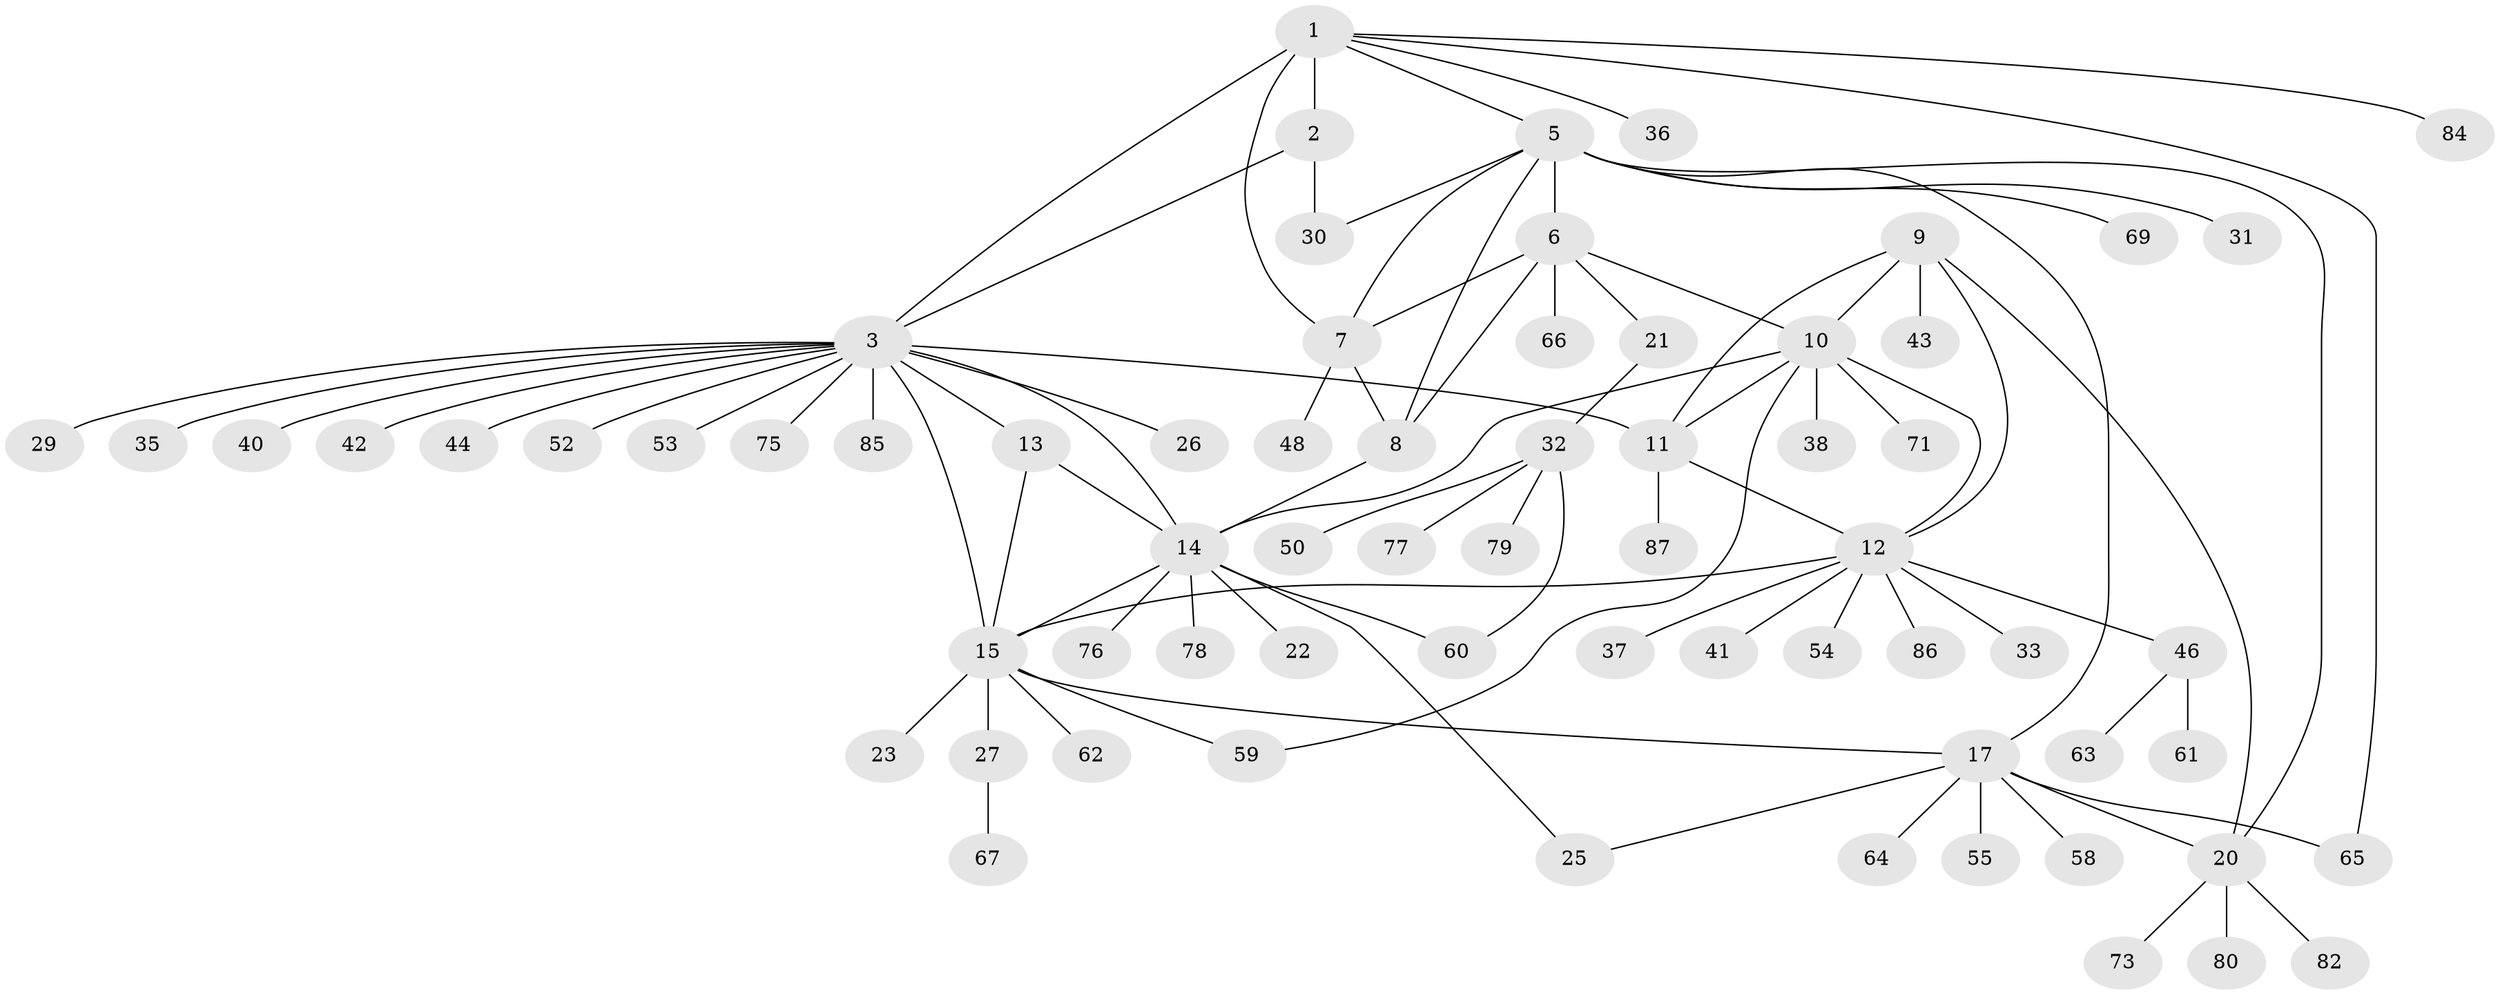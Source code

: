 // Generated by graph-tools (version 1.1) at 2025/24/03/03/25 07:24:18]
// undirected, 67 vertices, 89 edges
graph export_dot {
graph [start="1"]
  node [color=gray90,style=filled];
  1 [super="+4"];
  2 [super="+68"];
  3 [super="+16"];
  5 [super="+19"];
  6 [super="+72"];
  7 [super="+70"];
  8 [super="+57"];
  9 [super="+28"];
  10 [super="+24"];
  11;
  12 [super="+39"];
  13;
  14 [super="+34"];
  15 [super="+49"];
  17 [super="+18"];
  20;
  21 [super="+83"];
  22;
  23;
  25;
  26;
  27;
  29 [super="+47"];
  30;
  31 [super="+56"];
  32 [super="+51"];
  33;
  35;
  36;
  37;
  38;
  40;
  41;
  42;
  43 [super="+45"];
  44;
  46 [super="+74"];
  48;
  50;
  52;
  53;
  54;
  55;
  58;
  59;
  60;
  61;
  62;
  63;
  64;
  65 [super="+81"];
  66;
  67;
  69;
  71;
  73;
  75;
  76;
  77;
  78;
  79;
  80;
  82;
  84;
  85;
  86;
  87;
  1 -- 2 [weight=2];
  1 -- 3 [weight=2];
  1 -- 7;
  1 -- 65;
  1 -- 36;
  1 -- 84;
  1 -- 5;
  2 -- 3;
  2 -- 30;
  3 -- 11;
  3 -- 29;
  3 -- 35;
  3 -- 42;
  3 -- 44;
  3 -- 52;
  3 -- 75;
  3 -- 40;
  3 -- 13;
  3 -- 14;
  3 -- 15;
  3 -- 85;
  3 -- 53;
  3 -- 26;
  5 -- 6;
  5 -- 7;
  5 -- 8;
  5 -- 30;
  5 -- 31;
  5 -- 69;
  5 -- 20;
  5 -- 17 [weight=2];
  6 -- 7;
  6 -- 8;
  6 -- 10;
  6 -- 21;
  6 -- 66;
  7 -- 8;
  7 -- 48;
  8 -- 14;
  9 -- 10;
  9 -- 11;
  9 -- 12;
  9 -- 20;
  9 -- 43;
  10 -- 11;
  10 -- 12;
  10 -- 14;
  10 -- 38;
  10 -- 71;
  10 -- 59;
  11 -- 12;
  11 -- 87;
  12 -- 33;
  12 -- 37;
  12 -- 41;
  12 -- 46;
  12 -- 54;
  12 -- 86;
  12 -- 15;
  13 -- 14;
  13 -- 15;
  14 -- 15;
  14 -- 22;
  14 -- 25;
  14 -- 60;
  14 -- 76;
  14 -- 78;
  15 -- 17;
  15 -- 23;
  15 -- 27;
  15 -- 59;
  15 -- 62;
  17 -- 20 [weight=2];
  17 -- 55;
  17 -- 64;
  17 -- 65;
  17 -- 25;
  17 -- 58;
  20 -- 73;
  20 -- 80;
  20 -- 82;
  21 -- 32;
  27 -- 67;
  32 -- 50;
  32 -- 60;
  32 -- 77;
  32 -- 79;
  46 -- 61;
  46 -- 63;
}
